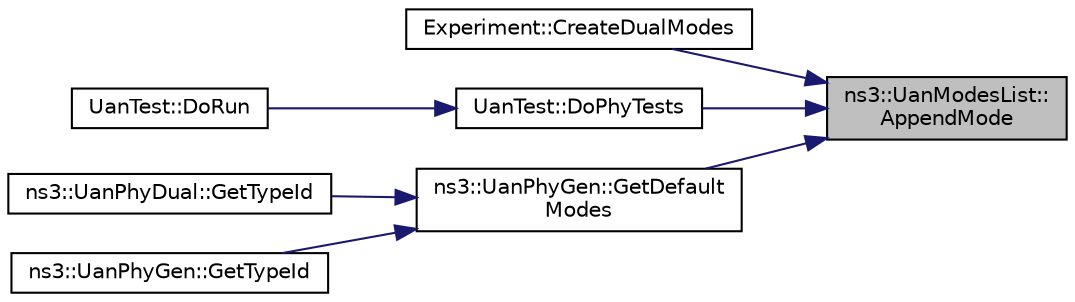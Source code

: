 digraph "ns3::UanModesList::AppendMode"
{
 // LATEX_PDF_SIZE
  edge [fontname="Helvetica",fontsize="10",labelfontname="Helvetica",labelfontsize="10"];
  node [fontname="Helvetica",fontsize="10",shape=record];
  rankdir="RL";
  Node1 [label="ns3::UanModesList::\lAppendMode",height=0.2,width=0.4,color="black", fillcolor="grey75", style="filled", fontcolor="black",tooltip="Add mode to this list."];
  Node1 -> Node2 [dir="back",color="midnightblue",fontsize="10",style="solid",fontname="Helvetica"];
  Node2 [label="Experiment::CreateDualModes",height=0.2,width=0.4,color="black", fillcolor="white", style="filled",URL="$class_experiment.html#ab5cf12c658d459b5d2004c2b432d0e83",tooltip="Create m_numRates matching control and data modes."];
  Node1 -> Node3 [dir="back",color="midnightblue",fontsize="10",style="solid",fontname="Helvetica"];
  Node3 [label="UanTest::DoPhyTests",height=0.2,width=0.4,color="black", fillcolor="white", style="filled",URL="$class_uan_test.html#af3bcfdc5efa92b7be46d78edf9f05931",tooltip="Phy test function."];
  Node3 -> Node4 [dir="back",color="midnightblue",fontsize="10",style="solid",fontname="Helvetica"];
  Node4 [label="UanTest::DoRun",height=0.2,width=0.4,color="black", fillcolor="white", style="filled",URL="$class_uan_test.html#a10e0eae23696e9000dbea6e3d9a1f0ba",tooltip="Implementation to actually run this TestCase."];
  Node1 -> Node5 [dir="back",color="midnightblue",fontsize="10",style="solid",fontname="Helvetica"];
  Node5 [label="ns3::UanPhyGen::GetDefault\lModes",height=0.2,width=0.4,color="black", fillcolor="white", style="filled",URL="$classns3_1_1_uan_phy_gen.html#a6b3ea9cb37436baa774cd2c9e9852376",tooltip="Get the default transmission modes."];
  Node5 -> Node6 [dir="back",color="midnightblue",fontsize="10",style="solid",fontname="Helvetica"];
  Node6 [label="ns3::UanPhyDual::GetTypeId",height=0.2,width=0.4,color="black", fillcolor="white", style="filled",URL="$classns3_1_1_uan_phy_dual.html#a752fb11320bd10e9ae1d92561eb02bac",tooltip="Register this type."];
  Node5 -> Node7 [dir="back",color="midnightblue",fontsize="10",style="solid",fontname="Helvetica"];
  Node7 [label="ns3::UanPhyGen::GetTypeId",height=0.2,width=0.4,color="black", fillcolor="white", style="filled",URL="$classns3_1_1_uan_phy_gen.html#a94d147ce22f89c46d8699ccabee242df",tooltip="Register this type."];
}
